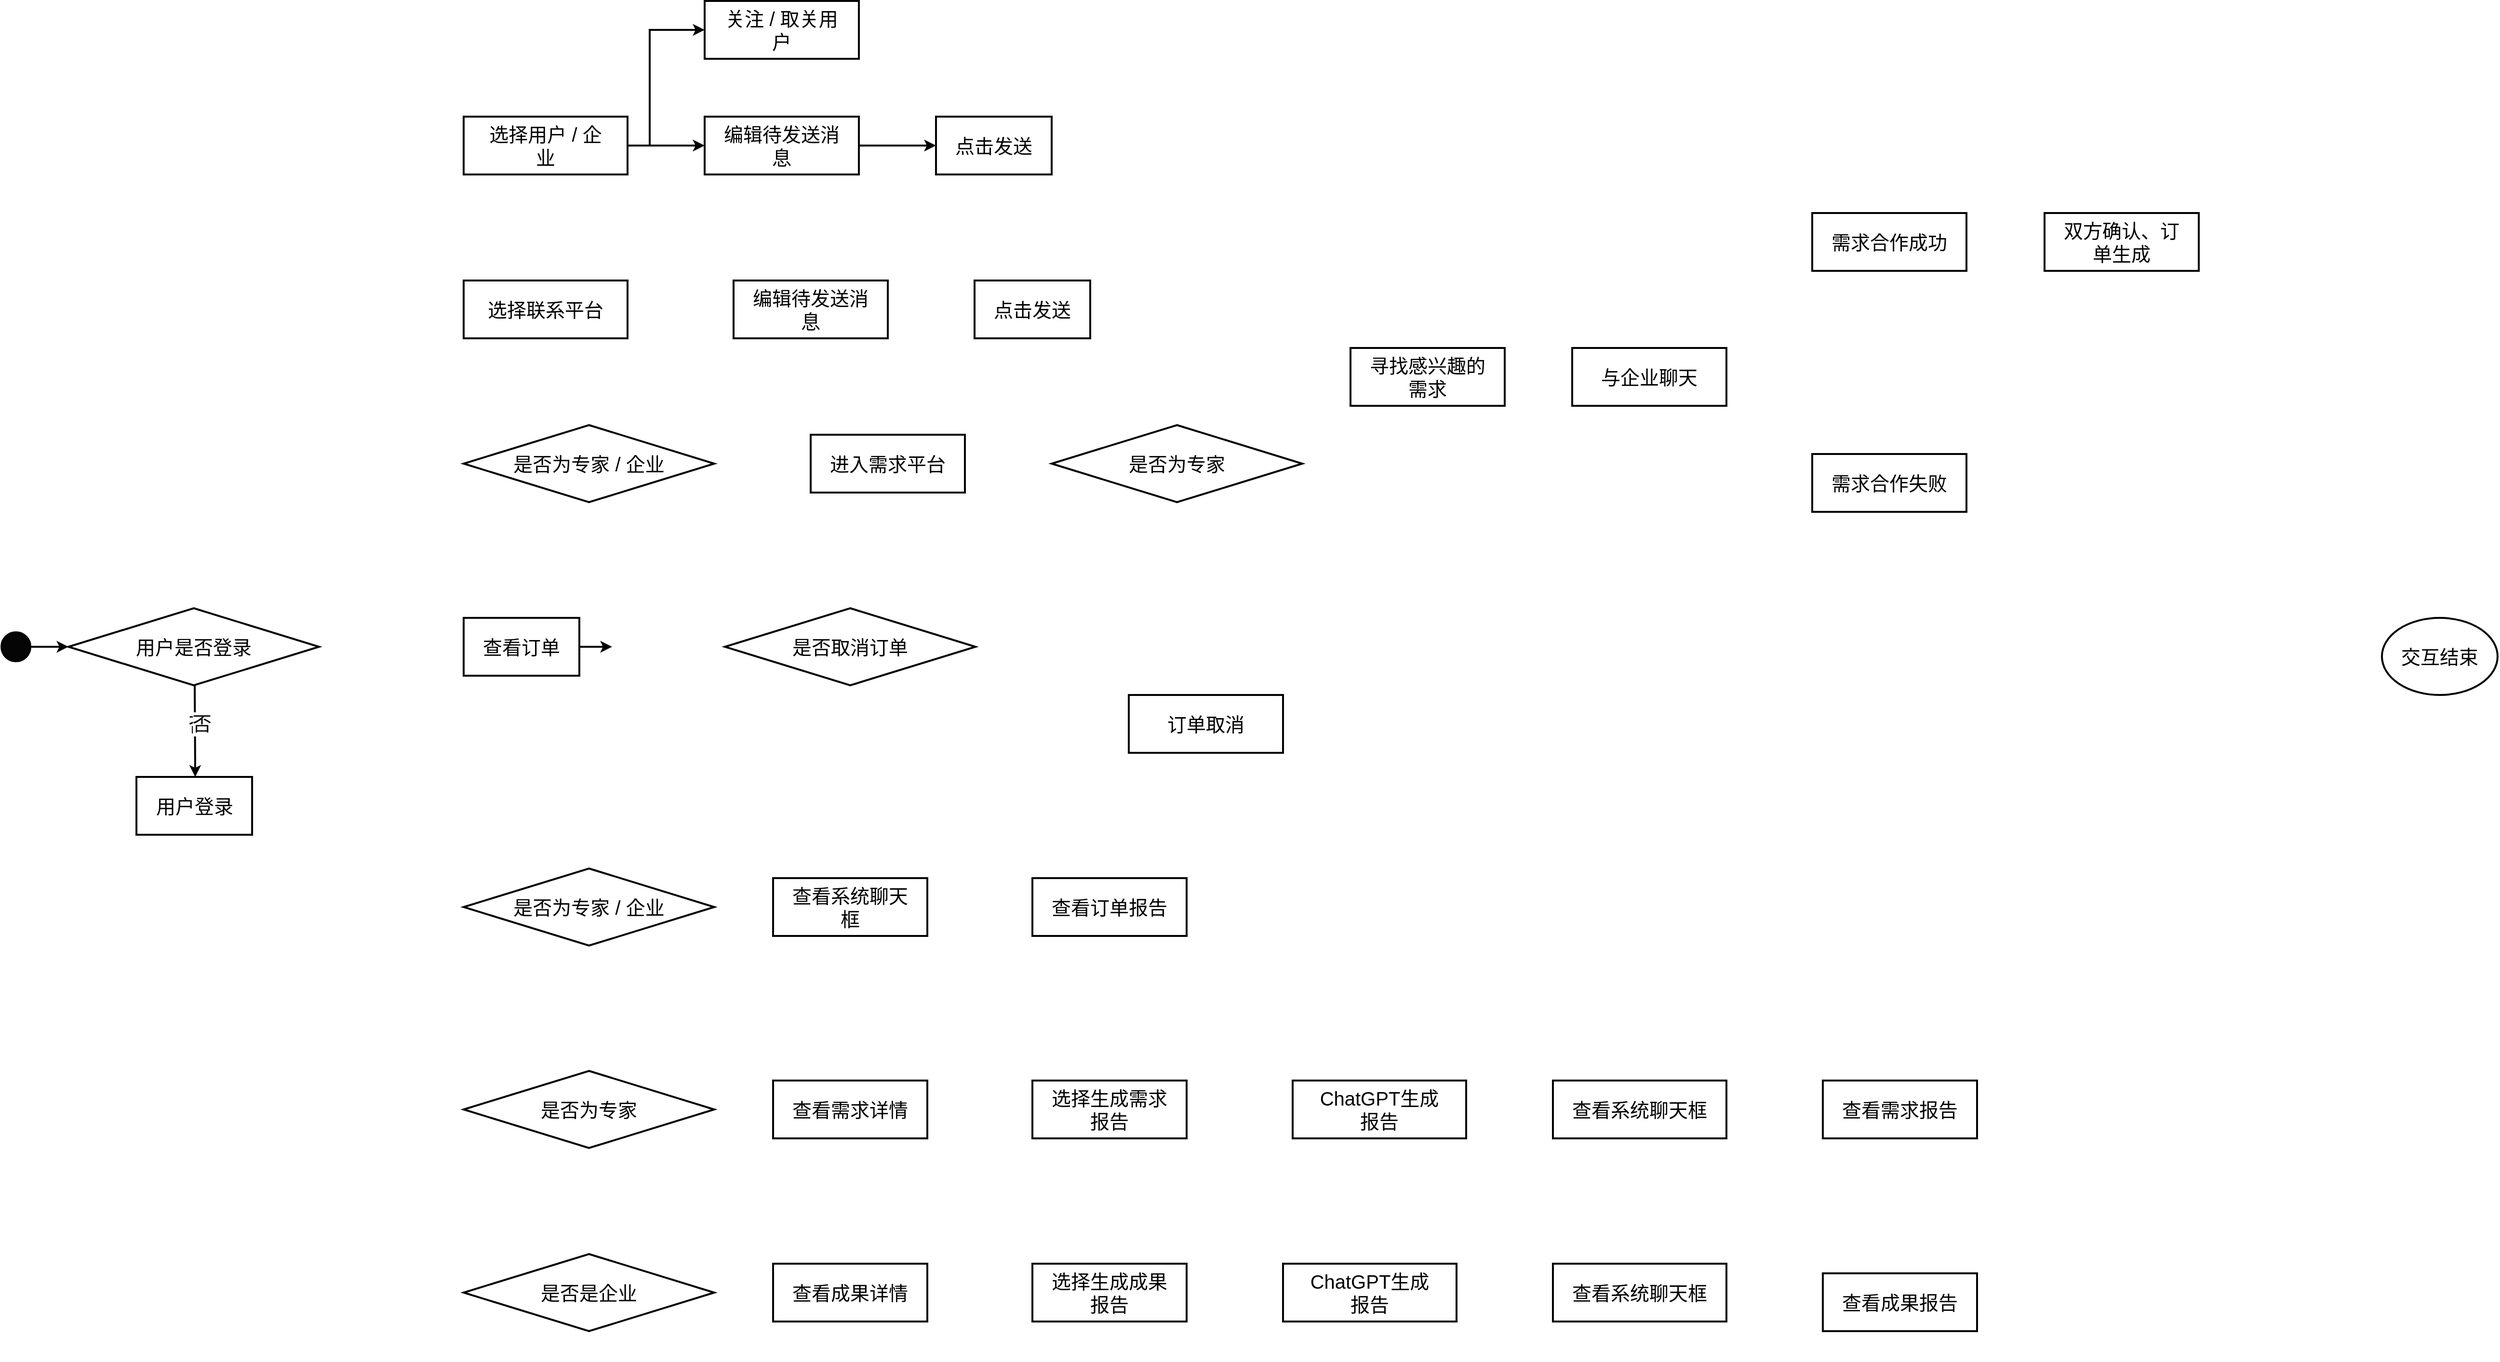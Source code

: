 <mxfile version="24.1.0" type="github">
  <diagram id="6a731a19-8d31-9384-78a2-239565b7b9f0" name="Page-1">
    <mxGraphModel dx="1577" dy="1122" grid="1" gridSize="10" guides="1" tooltips="1" connect="1" arrows="1" fold="1" page="1" pageScale="1" pageWidth="1169" pageHeight="827" background="none" math="0" shadow="0">
      <root>
        <mxCell id="0" />
        <mxCell id="1" parent="0" />
        <mxCell id="CbXRHF5RCjZEcm-ztMFM-64" value="" style="group;strokeWidth=2;spacing=20;fontSize=20;" vertex="1" connectable="0" parent="1">
          <mxGeometry x="480" y="170" width="170" height="60" as="geometry" />
        </mxCell>
        <mxCell id="CbXRHF5RCjZEcm-ztMFM-65" style="edgeStyle=orthogonalEdgeStyle;rounded=0;orthogonalLoop=1;jettySize=auto;html=1;exitX=0;exitY=0.5;exitDx=0;exitDy=0;strokeWidth=2;spacing=20;fontSize=20;" edge="1" parent="CbXRHF5RCjZEcm-ztMFM-64" source="CbXRHF5RCjZEcm-ztMFM-66">
          <mxGeometry relative="1" as="geometry">
            <mxPoint x="0.447" y="29.895" as="targetPoint" />
          </mxGeometry>
        </mxCell>
        <mxCell id="CbXRHF5RCjZEcm-ztMFM-66" value="&lt;font style=&quot;font-size: 20px;&quot;&gt;选择用户 / 企业&lt;/font&gt;" style="rounded=0;whiteSpace=wrap;html=1;strokeWidth=2;spacing=20;fontSize=20;" vertex="1" parent="CbXRHF5RCjZEcm-ztMFM-64">
          <mxGeometry width="170" height="60" as="geometry" />
        </mxCell>
        <mxCell id="CbXRHF5RCjZEcm-ztMFM-73" value="" style="group;strokeWidth=2;spacing=20;fontSize=20;" vertex="1" connectable="0" parent="1">
          <mxGeometry x="480" y="1350" width="260" height="80" as="geometry" />
        </mxCell>
        <mxCell id="CbXRHF5RCjZEcm-ztMFM-74" value="&lt;font style=&quot;font-size: 20px;&quot;&gt;是否是企业&lt;/font&gt;" style="rhombus;whiteSpace=wrap;html=1;strokeWidth=2;spacing=20;fontSize=20;" vertex="1" parent="CbXRHF5RCjZEcm-ztMFM-73">
          <mxGeometry width="260" height="80" as="geometry" />
        </mxCell>
        <mxCell id="CbXRHF5RCjZEcm-ztMFM-75" value="" style="group;strokeWidth=2;spacing=20;fontSize=20;" vertex="1" connectable="0" parent="1">
          <mxGeometry x="730" y="170" width="160" height="60" as="geometry" />
        </mxCell>
        <mxCell id="CbXRHF5RCjZEcm-ztMFM-76" value="&lt;font style=&quot;font-size: 20px;&quot;&gt;编辑待发送消息&lt;/font&gt;" style="rounded=0;whiteSpace=wrap;html=1;strokeWidth=2;spacing=20;fontSize=20;" vertex="1" parent="CbXRHF5RCjZEcm-ztMFM-75">
          <mxGeometry width="160" height="60" as="geometry" />
        </mxCell>
        <mxCell id="CbXRHF5RCjZEcm-ztMFM-83" value="&lt;font style=&quot;font-size: 20px;&quot;&gt;关注 / 取关用户&lt;/font&gt;" style="rounded=0;whiteSpace=wrap;html=1;strokeWidth=2;spacing=20;fontSize=20;" vertex="1" parent="1">
          <mxGeometry x="730" y="50" width="160" height="60" as="geometry" />
        </mxCell>
        <mxCell id="CbXRHF5RCjZEcm-ztMFM-85" value="&lt;font style=&quot;font-size: 20px;&quot;&gt;点击发送&lt;/font&gt;" style="rounded=0;whiteSpace=wrap;html=1;strokeWidth=2;spacing=20;fontSize=20;" vertex="1" parent="1">
          <mxGeometry x="970" y="170" width="120" height="60" as="geometry" />
        </mxCell>
        <mxCell id="CbXRHF5RCjZEcm-ztMFM-90" style="edgeStyle=orthogonalEdgeStyle;rounded=0;orthogonalLoop=1;jettySize=auto;html=1;exitX=1;exitY=0.5;exitDx=0;exitDy=0;strokeWidth=2;spacing=20;fontSize=20;" edge="1" parent="1" source="CbXRHF5RCjZEcm-ztMFM-66" target="CbXRHF5RCjZEcm-ztMFM-76">
          <mxGeometry relative="1" as="geometry" />
        </mxCell>
        <mxCell id="CbXRHF5RCjZEcm-ztMFM-91" style="edgeStyle=orthogonalEdgeStyle;rounded=0;orthogonalLoop=1;jettySize=auto;html=1;exitX=1;exitY=0.5;exitDx=0;exitDy=0;strokeWidth=2;spacing=20;fontSize=20;" edge="1" parent="1" source="CbXRHF5RCjZEcm-ztMFM-66" target="CbXRHF5RCjZEcm-ztMFM-83">
          <mxGeometry relative="1" as="geometry">
            <mxPoint x="732" y="80" as="targetPoint" />
            <Array as="points">
              <mxPoint x="673" y="200" />
              <mxPoint x="673" y="80" />
            </Array>
          </mxGeometry>
        </mxCell>
        <mxCell id="CbXRHF5RCjZEcm-ztMFM-93" style="edgeStyle=orthogonalEdgeStyle;rounded=0;orthogonalLoop=1;jettySize=auto;html=1;exitX=1;exitY=0.5;exitDx=0;exitDy=0;entryX=0;entryY=0.5;entryDx=0;entryDy=0;strokeWidth=2;spacing=20;fontSize=20;" edge="1" parent="1" source="CbXRHF5RCjZEcm-ztMFM-76" target="CbXRHF5RCjZEcm-ztMFM-85">
          <mxGeometry relative="1" as="geometry" />
        </mxCell>
        <mxCell id="CbXRHF5RCjZEcm-ztMFM-95" value="" style="group;strokeWidth=2;spacing=20;fontSize=20;" vertex="1" connectable="0" parent="1">
          <mxGeometry x="480" y="490" width="260" height="80" as="geometry" />
        </mxCell>
        <mxCell id="CbXRHF5RCjZEcm-ztMFM-96" value="&lt;font style=&quot;font-size: 20px;&quot;&gt;是否为专家 / 企业&lt;/font&gt;" style="rhombus;whiteSpace=wrap;html=1;strokeWidth=2;spacing=20;fontSize=20;" vertex="1" parent="CbXRHF5RCjZEcm-ztMFM-95">
          <mxGeometry width="260" height="80" as="geometry" />
        </mxCell>
        <mxCell id="CbXRHF5RCjZEcm-ztMFM-98" value="" style="group;strokeWidth=2;spacing=20;fontSize=20;" vertex="1" connectable="0" parent="1">
          <mxGeometry x="840" y="500" width="160" height="60" as="geometry" />
        </mxCell>
        <mxCell id="CbXRHF5RCjZEcm-ztMFM-99" value="&lt;font style=&quot;font-size: 20px;&quot;&gt;进入需求平台&lt;/font&gt;" style="rounded=0;whiteSpace=wrap;html=1;strokeWidth=2;spacing=20;fontSize=20;" vertex="1" parent="CbXRHF5RCjZEcm-ztMFM-98">
          <mxGeometry width="160" height="60" as="geometry" />
        </mxCell>
        <mxCell id="CbXRHF5RCjZEcm-ztMFM-100" value="" style="group;strokeWidth=2;spacing=20;fontSize=20;" vertex="1" connectable="0" parent="1">
          <mxGeometry x="480" y="340" width="170" height="60" as="geometry" />
        </mxCell>
        <mxCell id="CbXRHF5RCjZEcm-ztMFM-101" style="edgeStyle=orthogonalEdgeStyle;rounded=0;orthogonalLoop=1;jettySize=auto;html=1;exitX=0;exitY=0.5;exitDx=0;exitDy=0;strokeWidth=2;spacing=20;fontSize=20;" edge="1" parent="CbXRHF5RCjZEcm-ztMFM-100" source="CbXRHF5RCjZEcm-ztMFM-102">
          <mxGeometry relative="1" as="geometry">
            <mxPoint x="0.447" y="29.895" as="targetPoint" />
          </mxGeometry>
        </mxCell>
        <mxCell id="CbXRHF5RCjZEcm-ztMFM-102" value="&lt;font style=&quot;font-size: 20px;&quot;&gt;选择联系平台&lt;/font&gt;" style="rounded=0;whiteSpace=wrap;html=1;strokeWidth=2;spacing=20;fontSize=20;" vertex="1" parent="CbXRHF5RCjZEcm-ztMFM-100">
          <mxGeometry width="170" height="60" as="geometry" />
        </mxCell>
        <mxCell id="CbXRHF5RCjZEcm-ztMFM-103" value="" style="group;strokeWidth=2;spacing=20;fontSize=20;" vertex="1" connectable="0" parent="1">
          <mxGeometry x="760" y="340" width="160" height="60" as="geometry" />
        </mxCell>
        <mxCell id="CbXRHF5RCjZEcm-ztMFM-104" value="&lt;font style=&quot;font-size: 20px;&quot;&gt;编辑待发送消息&lt;/font&gt;" style="rounded=0;whiteSpace=wrap;html=1;strokeWidth=2;spacing=20;fontSize=20;" vertex="1" parent="CbXRHF5RCjZEcm-ztMFM-103">
          <mxGeometry width="160" height="60" as="geometry" />
        </mxCell>
        <mxCell id="CbXRHF5RCjZEcm-ztMFM-105" value="&lt;font style=&quot;font-size: 20px;&quot;&gt;点击发送&lt;/font&gt;" style="rounded=0;whiteSpace=wrap;html=1;strokeWidth=2;spacing=20;fontSize=20;" vertex="1" parent="1">
          <mxGeometry x="1010" y="340" width="120" height="60" as="geometry" />
        </mxCell>
        <mxCell id="CbXRHF5RCjZEcm-ztMFM-106" value="" style="group;strokeWidth=2;spacing=20;fontSize=20;" vertex="1" connectable="0" parent="1">
          <mxGeometry x="1090" y="490" width="260" height="80" as="geometry" />
        </mxCell>
        <mxCell id="CbXRHF5RCjZEcm-ztMFM-107" value="&lt;font style=&quot;font-size: 20px;&quot;&gt;是否为专家&lt;/font&gt;" style="rhombus;whiteSpace=wrap;html=1;strokeWidth=2;spacing=20;fontSize=20;" vertex="1" parent="CbXRHF5RCjZEcm-ztMFM-106">
          <mxGeometry width="260" height="80" as="geometry" />
        </mxCell>
        <mxCell id="CbXRHF5RCjZEcm-ztMFM-108" value="" style="group;strokeWidth=2;spacing=20;fontSize=20;" vertex="1" connectable="0" parent="1">
          <mxGeometry x="1400" y="410" width="160" height="60" as="geometry" />
        </mxCell>
        <mxCell id="CbXRHF5RCjZEcm-ztMFM-109" value="&lt;font style=&quot;font-size: 20px;&quot;&gt;寻找感兴趣的需求&lt;/font&gt;" style="rounded=0;whiteSpace=wrap;html=1;strokeWidth=2;spacing=20;fontSize=20;" vertex="1" parent="CbXRHF5RCjZEcm-ztMFM-108">
          <mxGeometry width="160" height="60" as="geometry" />
        </mxCell>
        <mxCell id="CbXRHF5RCjZEcm-ztMFM-110" value="" style="group;strokeWidth=2;spacing=20;fontSize=20;" vertex="1" connectable="0" parent="1">
          <mxGeometry x="1630" y="410" width="160" height="60" as="geometry" />
        </mxCell>
        <mxCell id="CbXRHF5RCjZEcm-ztMFM-111" value="&lt;font style=&quot;font-size: 20px;&quot;&gt;与企业聊天&lt;/font&gt;" style="rounded=0;whiteSpace=wrap;html=1;strokeWidth=2;spacing=20;fontSize=20;" vertex="1" parent="CbXRHF5RCjZEcm-ztMFM-110">
          <mxGeometry width="160" height="60" as="geometry" />
        </mxCell>
        <mxCell id="CbXRHF5RCjZEcm-ztMFM-112" value="" style="group;strokeWidth=2;spacing=20;fontSize=20;" vertex="1" connectable="0" parent="1">
          <mxGeometry x="1879" y="270" width="160" height="60" as="geometry" />
        </mxCell>
        <mxCell id="CbXRHF5RCjZEcm-ztMFM-113" value="&lt;font style=&quot;font-size: 20px;&quot;&gt;需求合作成功&lt;/font&gt;" style="rounded=0;whiteSpace=wrap;html=1;strokeWidth=2;spacing=20;fontSize=20;" vertex="1" parent="CbXRHF5RCjZEcm-ztMFM-112">
          <mxGeometry width="160" height="60" as="geometry" />
        </mxCell>
        <mxCell id="CbXRHF5RCjZEcm-ztMFM-114" value="" style="group;strokeWidth=2;spacing=20;fontSize=20;" vertex="1" connectable="0" parent="1">
          <mxGeometry x="1879" y="520" width="160" height="60" as="geometry" />
        </mxCell>
        <mxCell id="CbXRHF5RCjZEcm-ztMFM-115" value="&lt;font style=&quot;font-size: 20px;&quot;&gt;需求合作失败&lt;/font&gt;" style="rounded=0;whiteSpace=wrap;html=1;strokeWidth=2;spacing=20;fontSize=20;" vertex="1" parent="CbXRHF5RCjZEcm-ztMFM-114">
          <mxGeometry width="160" height="60" as="geometry" />
        </mxCell>
        <mxCell id="CbXRHF5RCjZEcm-ztMFM-116" value="" style="group;strokeWidth=2;spacing=20;fontSize=20;" vertex="1" connectable="0" parent="1">
          <mxGeometry x="2120" y="270" width="160" height="60" as="geometry" />
        </mxCell>
        <mxCell id="CbXRHF5RCjZEcm-ztMFM-117" value="&lt;font style=&quot;font-size: 20px;&quot;&gt;双方确认、订单生成&lt;/font&gt;" style="rounded=0;whiteSpace=wrap;html=1;strokeWidth=2;spacing=20;fontSize=20;" vertex="1" parent="CbXRHF5RCjZEcm-ztMFM-116">
          <mxGeometry width="160" height="60" as="geometry" />
        </mxCell>
        <mxCell id="CbXRHF5RCjZEcm-ztMFM-118" value="" style="group;strokeWidth=2;spacing=20;fontSize=20;" vertex="1" connectable="0" parent="1">
          <mxGeometry x="480" y="690" width="120" height="60" as="geometry" />
        </mxCell>
        <mxCell id="CbXRHF5RCjZEcm-ztMFM-119" style="edgeStyle=orthogonalEdgeStyle;rounded=0;orthogonalLoop=1;jettySize=auto;html=1;exitX=1;exitY=0.5;exitDx=0;exitDy=0;strokeWidth=2;spacing=20;fontSize=20;" edge="1" parent="CbXRHF5RCjZEcm-ztMFM-118" source="CbXRHF5RCjZEcm-ztMFM-120">
          <mxGeometry relative="1" as="geometry">
            <mxPoint x="154" y="30.25" as="targetPoint" />
          </mxGeometry>
        </mxCell>
        <mxCell id="CbXRHF5RCjZEcm-ztMFM-120" value="&lt;font style=&quot;font-size: 20px;&quot;&gt;查看订单&lt;/font&gt;" style="rounded=0;whiteSpace=wrap;html=1;strokeWidth=2;spacing=20;fontSize=20;" vertex="1" parent="CbXRHF5RCjZEcm-ztMFM-118">
          <mxGeometry width="120" height="60" as="geometry" />
        </mxCell>
        <mxCell id="CbXRHF5RCjZEcm-ztMFM-121" value="" style="group;strokeWidth=2;spacing=20;fontSize=20;" vertex="1" connectable="0" parent="1">
          <mxGeometry x="751" y="680" width="260" height="80" as="geometry" />
        </mxCell>
        <mxCell id="CbXRHF5RCjZEcm-ztMFM-122" value="&lt;font style=&quot;font-size: 20px;&quot;&gt;是否取消订单&lt;/font&gt;" style="rhombus;whiteSpace=wrap;html=1;strokeWidth=2;spacing=20;fontSize=20;" vertex="1" parent="CbXRHF5RCjZEcm-ztMFM-121">
          <mxGeometry width="260" height="80" as="geometry" />
        </mxCell>
        <mxCell id="CbXRHF5RCjZEcm-ztMFM-124" value="&lt;font style=&quot;font-size: 20px;&quot;&gt;订单取消&lt;/font&gt;" style="rounded=0;whiteSpace=wrap;html=1;strokeWidth=2;spacing=20;fontSize=20;" vertex="1" parent="1">
          <mxGeometry x="1170" y="770" width="160" height="60" as="geometry" />
        </mxCell>
        <mxCell id="CbXRHF5RCjZEcm-ztMFM-125" value="" style="group;strokeWidth=2;spacing=20;fontSize=20;" vertex="1" connectable="0" parent="1">
          <mxGeometry x="480" y="950" width="260" height="80" as="geometry" />
        </mxCell>
        <mxCell id="CbXRHF5RCjZEcm-ztMFM-126" value="&lt;font style=&quot;font-size: 20px;&quot;&gt;是否为专家 / 企业&lt;/font&gt;" style="rhombus;whiteSpace=wrap;html=1;strokeWidth=2;spacing=20;fontSize=20;" vertex="1" parent="CbXRHF5RCjZEcm-ztMFM-125">
          <mxGeometry width="260" height="80" as="geometry" />
        </mxCell>
        <mxCell id="CbXRHF5RCjZEcm-ztMFM-127" value="" style="group;strokeWidth=2;spacing=20;fontSize=20;" vertex="1" connectable="0" parent="1">
          <mxGeometry x="480" y="1160" width="260" height="80" as="geometry" />
        </mxCell>
        <mxCell id="CbXRHF5RCjZEcm-ztMFM-128" value="&lt;font style=&quot;font-size: 20px;&quot;&gt;是否为专家&lt;/font&gt;" style="rhombus;whiteSpace=wrap;html=1;strokeWidth=2;spacing=20;fontSize=20;" vertex="1" parent="CbXRHF5RCjZEcm-ztMFM-127">
          <mxGeometry width="260" height="80" as="geometry" />
        </mxCell>
        <mxCell id="CbXRHF5RCjZEcm-ztMFM-129" value="" style="group;strokeWidth=2;spacing=20;fontSize=20;" vertex="1" connectable="0" parent="1">
          <mxGeometry x="801" y="960" width="160" height="60" as="geometry" />
        </mxCell>
        <mxCell id="CbXRHF5RCjZEcm-ztMFM-130" value="&lt;font style=&quot;font-size: 20px;&quot;&gt;查看系统聊天框&lt;/font&gt;" style="rounded=0;whiteSpace=wrap;html=1;strokeWidth=2;spacing=20;fontSize=20;" vertex="1" parent="CbXRHF5RCjZEcm-ztMFM-129">
          <mxGeometry width="160" height="60" as="geometry" />
        </mxCell>
        <mxCell id="CbXRHF5RCjZEcm-ztMFM-131" value="" style="group;strokeWidth=2;spacing=20;fontSize=20;" vertex="1" connectable="0" parent="1">
          <mxGeometry x="1070" y="960" width="160" height="60" as="geometry" />
        </mxCell>
        <mxCell id="CbXRHF5RCjZEcm-ztMFM-132" value="&lt;font style=&quot;font-size: 20px;&quot;&gt;查看订单报告&lt;/font&gt;" style="rounded=0;whiteSpace=wrap;html=1;strokeWidth=2;spacing=20;fontSize=20;" vertex="1" parent="CbXRHF5RCjZEcm-ztMFM-131">
          <mxGeometry width="160" height="60" as="geometry" />
        </mxCell>
        <mxCell id="CbXRHF5RCjZEcm-ztMFM-133" value="" style="group;strokeWidth=2;spacing=20;fontSize=20;" vertex="1" connectable="0" parent="1">
          <mxGeometry x="801" y="1170" width="190" height="91" as="geometry" />
        </mxCell>
        <mxCell id="CbXRHF5RCjZEcm-ztMFM-134" value="&lt;font style=&quot;font-size: 20px;&quot;&gt;查看需求详情&lt;/font&gt;" style="rounded=0;whiteSpace=wrap;html=1;strokeWidth=2;spacing=20;fontSize=20;" vertex="1" parent="CbXRHF5RCjZEcm-ztMFM-133">
          <mxGeometry width="160" height="60" as="geometry" />
        </mxCell>
        <mxCell id="CbXRHF5RCjZEcm-ztMFM-135" value="&lt;font style=&quot;font-size: 20px;&quot;&gt;选择生成需求报告&lt;/font&gt;" style="rounded=0;whiteSpace=wrap;html=1;strokeWidth=2;spacing=20;fontSize=20;" vertex="1" parent="1">
          <mxGeometry x="1070" y="1170" width="160" height="60" as="geometry" />
        </mxCell>
        <mxCell id="CbXRHF5RCjZEcm-ztMFM-137" value="&lt;span style=&quot;font-size: 20px;&quot;&gt;ChatGPT生成报告&lt;/span&gt;" style="rounded=0;whiteSpace=wrap;html=1;strokeWidth=2;spacing=20;fontSize=20;" vertex="1" parent="1">
          <mxGeometry x="1330" y="1360" width="180" height="60" as="geometry" />
        </mxCell>
        <mxCell id="CbXRHF5RCjZEcm-ztMFM-138" value="&lt;span style=&quot;font-size: 20px;&quot;&gt;查看系统聊天框&lt;/span&gt;" style="rounded=0;whiteSpace=wrap;html=1;strokeWidth=2;spacing=20;fontSize=20;" vertex="1" parent="1">
          <mxGeometry x="1610" y="1170" width="180" height="60" as="geometry" />
        </mxCell>
        <mxCell id="CbXRHF5RCjZEcm-ztMFM-140" value="" style="group;strokeWidth=2;spacing=20;fontSize=20;" vertex="1" connectable="0" parent="1">
          <mxGeometry x="1890" y="1170" width="190" height="91" as="geometry" />
        </mxCell>
        <mxCell id="CbXRHF5RCjZEcm-ztMFM-141" value="&lt;font style=&quot;font-size: 20px;&quot;&gt;查看需求报告&lt;/font&gt;" style="rounded=0;whiteSpace=wrap;html=1;strokeWidth=2;spacing=20;fontSize=20;" vertex="1" parent="CbXRHF5RCjZEcm-ztMFM-140">
          <mxGeometry width="160" height="60" as="geometry" />
        </mxCell>
        <mxCell id="CbXRHF5RCjZEcm-ztMFM-142" value="" style="group;strokeWidth=2;spacing=20;fontSize=20;" vertex="1" connectable="0" parent="1">
          <mxGeometry x="801" y="1360" width="190" height="91" as="geometry" />
        </mxCell>
        <mxCell id="CbXRHF5RCjZEcm-ztMFM-143" value="&lt;font style=&quot;font-size: 20px;&quot;&gt;查看成果详情&lt;/font&gt;" style="rounded=0;whiteSpace=wrap;html=1;strokeWidth=2;spacing=20;fontSize=20;" vertex="1" parent="CbXRHF5RCjZEcm-ztMFM-142">
          <mxGeometry width="160" height="60" as="geometry" />
        </mxCell>
        <mxCell id="CbXRHF5RCjZEcm-ztMFM-145" value="&lt;font style=&quot;font-size: 20px;&quot;&gt;选择生成成果&lt;/font&gt;&lt;span style=&quot;font-size: 20px; background-color: initial;&quot;&gt;报告&lt;/span&gt;" style="rounded=0;whiteSpace=wrap;html=1;strokeWidth=2;spacing=20;fontSize=20;" vertex="1" parent="1">
          <mxGeometry x="1070" y="1360" width="160" height="60" as="geometry" />
        </mxCell>
        <mxCell id="CbXRHF5RCjZEcm-ztMFM-146" value="&lt;span style=&quot;font-size: 20px;&quot;&gt;ChatGPT生成报告&lt;/span&gt;" style="rounded=0;whiteSpace=wrap;html=1;strokeWidth=2;spacing=20;fontSize=20;" vertex="1" parent="1">
          <mxGeometry x="1340" y="1170" width="180" height="60" as="geometry" />
        </mxCell>
        <mxCell id="CbXRHF5RCjZEcm-ztMFM-147" value="&lt;span style=&quot;font-size: 20px;&quot;&gt;查看系统聊天框&lt;/span&gt;" style="rounded=0;whiteSpace=wrap;html=1;strokeWidth=2;spacing=20;fontSize=20;" vertex="1" parent="1">
          <mxGeometry x="1610" y="1360" width="180" height="60" as="geometry" />
        </mxCell>
        <mxCell id="CbXRHF5RCjZEcm-ztMFM-148" value="" style="group;strokeWidth=2;spacing=20;fontSize=20;" vertex="1" connectable="0" parent="1">
          <mxGeometry x="1890" y="1370" width="190" height="91" as="geometry" />
        </mxCell>
        <mxCell id="CbXRHF5RCjZEcm-ztMFM-149" value="&lt;font style=&quot;font-size: 20px;&quot;&gt;查看成果报告&lt;/font&gt;" style="rounded=0;whiteSpace=wrap;html=1;strokeWidth=2;spacing=20;fontSize=20;" vertex="1" parent="CbXRHF5RCjZEcm-ztMFM-148">
          <mxGeometry width="160" height="60" as="geometry" />
        </mxCell>
        <mxCell id="CbXRHF5RCjZEcm-ztMFM-55" value="" style="ellipse;whiteSpace=wrap;html=1;aspect=fixed;fillColor=#050505;strokeWidth=2;spacing=20;fontSize=20;" vertex="1" parent="1">
          <mxGeometry x="0.53" y="705" width="30" height="30" as="geometry" />
        </mxCell>
        <mxCell id="CbXRHF5RCjZEcm-ztMFM-57" value="&lt;font style=&quot;font-size: 20px;&quot;&gt;用户是否登录&lt;/font&gt;" style="rhombus;whiteSpace=wrap;html=1;strokeWidth=2;spacing=20;fontSize=20;" vertex="1" parent="1">
          <mxGeometry x="70" y="680" width="260" height="80" as="geometry" />
        </mxCell>
        <mxCell id="CbXRHF5RCjZEcm-ztMFM-59" value="" style="group;strokeWidth=2;spacing=20;fontSize=20;" vertex="1" connectable="0" parent="1">
          <mxGeometry x="140.53" y="855" width="120" height="60" as="geometry" />
        </mxCell>
        <mxCell id="CbXRHF5RCjZEcm-ztMFM-60" value="&lt;font style=&quot;font-size: 20px;&quot;&gt;用户登录&lt;/font&gt;" style="rounded=0;whiteSpace=wrap;html=1;strokeWidth=2;spacing=20;fontSize=20;" vertex="1" parent="CbXRHF5RCjZEcm-ztMFM-59">
          <mxGeometry width="120" height="60" as="geometry" />
        </mxCell>
        <mxCell id="CbXRHF5RCjZEcm-ztMFM-61" value="" style="endArrow=classic;html=1;rounded=0;entryX=0.5;entryY=0;entryDx=0;entryDy=0;strokeWidth=2;spacing=20;fontSize=20;" edge="1" parent="1">
          <mxGeometry width="50" height="50" relative="1" as="geometry">
            <mxPoint x="201" y="760" as="sourcePoint" />
            <mxPoint x="201.53" y="855" as="targetPoint" />
          </mxGeometry>
        </mxCell>
        <mxCell id="CbXRHF5RCjZEcm-ztMFM-150" value="否" style="edgeLabel;html=1;align=center;verticalAlign=middle;resizable=0;points=[];spacing=20;fontSize=20;" vertex="1" connectable="0" parent="CbXRHF5RCjZEcm-ztMFM-61">
          <mxGeometry x="-0.168" y="3" relative="1" as="geometry">
            <mxPoint as="offset" />
          </mxGeometry>
        </mxCell>
        <mxCell id="CbXRHF5RCjZEcm-ztMFM-151" value="&lt;font style=&quot;font-size: 20px;&quot;&gt;否&lt;/font&gt;" style="edgeLabel;html=1;align=center;verticalAlign=middle;resizable=0;points=[];fontSize=20;" vertex="1" connectable="0" parent="CbXRHF5RCjZEcm-ztMFM-61">
          <mxGeometry x="-0.178" y="7" relative="1" as="geometry">
            <mxPoint as="offset" />
          </mxGeometry>
        </mxCell>
        <mxCell id="CbXRHF5RCjZEcm-ztMFM-63" value="" style="endArrow=classic;html=1;rounded=0;exitX=1;exitY=0.5;exitDx=0;exitDy=0;entryX=0;entryY=0.5;entryDx=0;entryDy=0;strokeWidth=2;spacing=20;fontSize=20;" edge="1" parent="1" source="CbXRHF5RCjZEcm-ztMFM-55" target="CbXRHF5RCjZEcm-ztMFM-57">
          <mxGeometry width="50" height="50" relative="1" as="geometry">
            <mxPoint x="340.53" y="870" as="sourcePoint" />
            <mxPoint x="390.53" y="820" as="targetPoint" />
          </mxGeometry>
        </mxCell>
        <mxCell id="CbXRHF5RCjZEcm-ztMFM-152" value="&lt;font style=&quot;font-size: 20px;&quot;&gt;交互结束&lt;/font&gt;" style="ellipse;whiteSpace=wrap;html=1;strokeWidth=2;" vertex="1" parent="1">
          <mxGeometry x="2470" y="690" width="120" height="80" as="geometry" />
        </mxCell>
      </root>
    </mxGraphModel>
  </diagram>
</mxfile>
